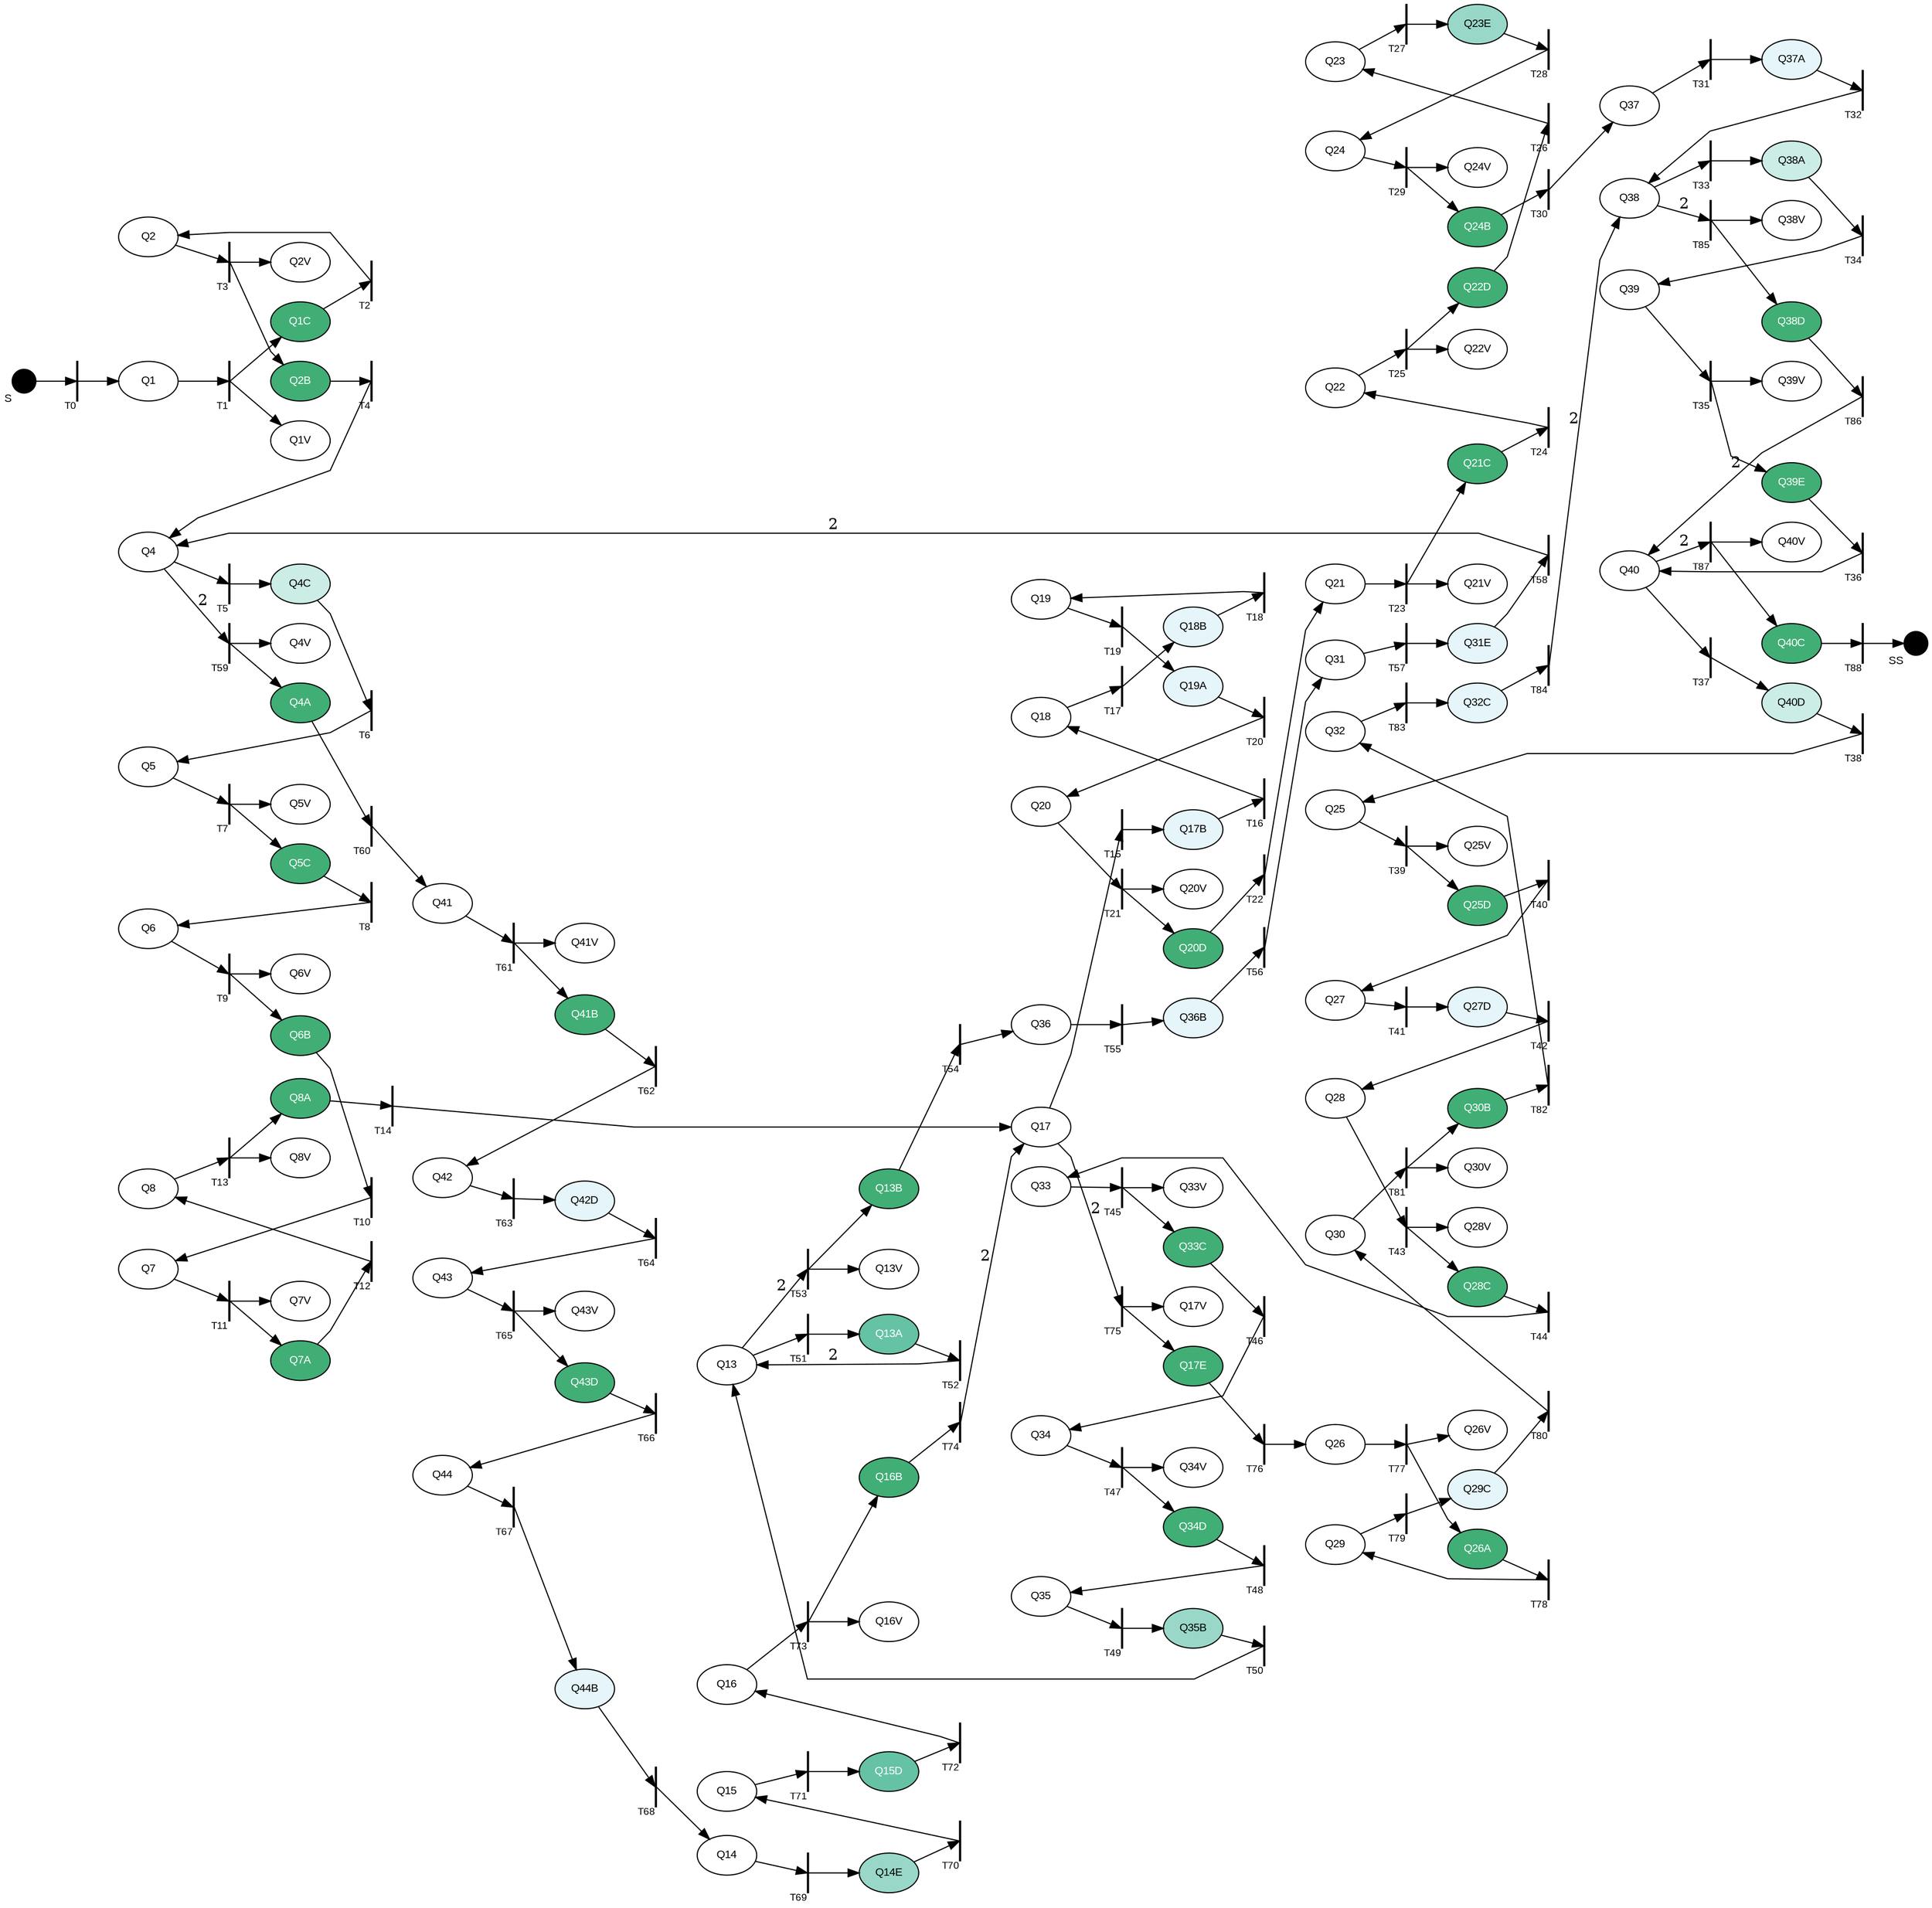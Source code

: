 digraph G { rankdir=LR; splines=polyline;
node[style=filled; fontsize=10; fontname=Arial; fontcolor=black; fillcolor=white; colorscheme=bugn9];
"S"[fillcolor=black; shape=point; width=0.3; xlabel="S";];"Q1"[colorscheme="reds5"; fillcolor=white; ]; "Q1C"[fillcolor=6; fontcolor=white;]; "Q2"[colorscheme="reds5"; fillcolor=white; ]; "Q2B"[fillcolor=6; fontcolor=white;]; "Q4"[colorscheme="reds5"; fillcolor=white; fontcolor=black;]; "Q4C"[fillcolor=3; ]; "Q5"[colorscheme="reds5"; fillcolor=white; ]; "Q5C"[fillcolor=6; fontcolor=white;]; "Q6"[colorscheme="reds5"; fillcolor=white; ]; "Q6B"[fillcolor=6; fontcolor=white;]; "Q7"[colorscheme="reds5"; fillcolor=white; ]; "Q7A"[fillcolor=6; fontcolor=white;]; "Q8"[colorscheme="reds5"; fillcolor=white; ]; "Q8A"[fillcolor=6; fontcolor=white;]; "Q17"[colorscheme="reds5"; fillcolor=white; fontcolor=black;]; "Q17B"[fillcolor=2; ]; "Q18"[colorscheme="reds5"; fillcolor=white; ]; "Q18B"[fillcolor=2; ]; "Q19"[colorscheme="reds5"; fillcolor=white; ]; "Q19A"[fillcolor=2; ]; "Q20"[colorscheme="reds5"; fillcolor=white; ]; "Q20D"[fillcolor=6; fontcolor=white;]; "Q21"[colorscheme="reds5"; fillcolor=white; ]; "Q21C"[fillcolor=6; fontcolor=white;]; "Q22"[colorscheme="reds5"; fillcolor=white; ]; "Q22D"[fillcolor=6; fontcolor=white;]; "Q23"[colorscheme="reds5"; fillcolor=white; ]; "Q23E"[fillcolor=4; ]; "Q24"[colorscheme="reds5"; fillcolor=white; ]; "Q24B"[fillcolor=6; fontcolor=white;]; "Q37"[colorscheme="reds5"; fillcolor=white; ]; "Q37A"[fillcolor=2; ]; "Q38"[colorscheme="reds5"; fillcolor=white; fontcolor=black;]; "Q38A"[fillcolor=3; ]; "Q39"[colorscheme="reds5"; fillcolor=white; ]; "Q39E"[fillcolor=6; fontcolor=white;]; "Q40"[colorscheme="reds5"; fillcolor=white; fontcolor=black;]; "Q40D"[fillcolor=3; ]; "Q25"[colorscheme="reds5"; fillcolor=white; ]; "Q25D"[fillcolor=6; fontcolor=white;]; "Q27"[colorscheme="reds5"; fillcolor=white; ]; "Q27D"[fillcolor=2; ]; "Q28"[colorscheme="reds5"; fillcolor=white; ]; "Q28C"[fillcolor=6; fontcolor=white;]; "Q33"[colorscheme="reds5"; fillcolor=white; ]; "Q33C"[fillcolor=6; fontcolor=white;]; "Q34"[colorscheme="reds5"; fillcolor=white; ]; "Q34D"[fillcolor=6; fontcolor=white;]; "Q35"[colorscheme="reds5"; fillcolor=white; ]; "Q35B"[fillcolor=4; ]; "Q13"[colorscheme="reds5"; fillcolor=white; fontcolor=black;]; "Q13A"[fillcolor=5; fontcolor=white;]; "Q13B"[fillcolor=6; fontcolor=white;]; "Q36"[colorscheme="reds5"; fillcolor=white; ]; "Q36B"[fillcolor=2; ]; "Q31"[colorscheme="reds5"; fillcolor=white; ]; "Q31E"[fillcolor=2; ]; "Q4A"[fillcolor=6; fontcolor=white;]; "Q41"[colorscheme="reds5"; fillcolor=white; ]; "Q41B"[fillcolor=6; fontcolor=white;]; "Q42"[colorscheme="reds5"; fillcolor=white; ]; "Q42D"[fillcolor=2; ]; "Q43"[colorscheme="reds5"; fillcolor=white; ]; "Q43D"[fillcolor=6; fontcolor=white;]; "Q44"[colorscheme="reds5"; fillcolor=white; ]; "Q44B"[fillcolor=2; ]; "Q14"[colorscheme="reds5"; fillcolor=white; ]; "Q14E"[fillcolor=4; ]; "Q15"[colorscheme="reds5"; fillcolor=white; ]; "Q15D"[fillcolor=5; fontcolor=white;]; "Q16"[colorscheme="reds5"; fillcolor=white; ]; "Q16B"[fillcolor=6; fontcolor=white;]; "Q17E"[fillcolor=6; fontcolor=white;]; "Q26"[colorscheme="reds5"; fillcolor=white; ]; "Q26A"[fillcolor=6; fontcolor=white;]; "Q29"[colorscheme="reds5"; fillcolor=white; ]; "Q29C"[fillcolor=2; ]; "Q30"[colorscheme="reds5"; fillcolor=white; ]; "Q30B"[fillcolor=6; fontcolor=white;]; "Q32"[colorscheme="reds5"; fillcolor=white; ]; "Q32C"[fillcolor=2; ]; "Q38D"[fillcolor=6; fontcolor=white;]; "Q40C"[fillcolor=6; fontcolor=white;]; "SS"[fillcolor=black; shape=point; width=0.3; xlabel="SS";];"T0"[fillcolor=black; shape=box; label=""; width=0.01; fontsize=9; xlabel="T0"]; "T1"[fillcolor=black; shape=box; label=""; width=0.01; fontsize=9; xlabel="T1"]; "T2"[fillcolor=black; shape=box; label=""; width=0.01; fontsize=9; xlabel="T2"]; "T3"[fillcolor=black; shape=box; label=""; width=0.01; fontsize=9; xlabel="T3"]; "T4"[fillcolor=black; shape=box; label=""; width=0.01; fontsize=9; xlabel="T4"]; "T5"[fillcolor=black; shape=box; label=""; width=0.01; fontsize=9; xlabel="T5"]; "T6"[fillcolor=black; shape=box; label=""; width=0.01; fontsize=9; xlabel="T6"]; "T7"[fillcolor=black; shape=box; label=""; width=0.01; fontsize=9; xlabel="T7"]; "T8"[fillcolor=black; shape=box; label=""; width=0.01; fontsize=9; xlabel="T8"]; "T9"[fillcolor=black; shape=box; label=""; width=0.01; fontsize=9; xlabel="T9"]; "T10"[fillcolor=black; shape=box; label=""; width=0.01; fontsize=9; xlabel="T10"]; "T11"[fillcolor=black; shape=box; label=""; width=0.01; fontsize=9; xlabel="T11"]; "T12"[fillcolor=black; shape=box; label=""; width=0.01; fontsize=9; xlabel="T12"]; "T13"[fillcolor=black; shape=box; label=""; width=0.01; fontsize=9; xlabel="T13"]; "T14"[fillcolor=black; shape=box; label=""; width=0.01; fontsize=9; xlabel="T14"]; "T15"[fillcolor=black; shape=box; label=""; width=0.01; fontsize=9; xlabel="T15"]; "T16"[fillcolor=black; shape=box; label=""; width=0.01; fontsize=9; xlabel="T16"]; "T17"[fillcolor=black; shape=box; label=""; width=0.01; fontsize=9; xlabel="T17"]; "T18"[fillcolor=black; shape=box; label=""; width=0.01; fontsize=9; xlabel="T18"]; "T19"[fillcolor=black; shape=box; label=""; width=0.01; fontsize=9; xlabel="T19"]; "T20"[fillcolor=black; shape=box; label=""; width=0.01; fontsize=9; xlabel="T20"]; "T21"[fillcolor=black; shape=box; label=""; width=0.01; fontsize=9; xlabel="T21"]; "T22"[fillcolor=black; shape=box; label=""; width=0.01; fontsize=9; xlabel="T22"]; "T23"[fillcolor=black; shape=box; label=""; width=0.01; fontsize=9; xlabel="T23"]; "T24"[fillcolor=black; shape=box; label=""; width=0.01; fontsize=9; xlabel="T24"]; "T25"[fillcolor=black; shape=box; label=""; width=0.01; fontsize=9; xlabel="T25"]; "T26"[fillcolor=black; shape=box; label=""; width=0.01; fontsize=9; xlabel="T26"]; "T27"[fillcolor=black; shape=box; label=""; width=0.01; fontsize=9; xlabel="T27"]; "T28"[fillcolor=black; shape=box; label=""; width=0.01; fontsize=9; xlabel="T28"]; "T29"[fillcolor=black; shape=box; label=""; width=0.01; fontsize=9; xlabel="T29"]; "T30"[fillcolor=black; shape=box; label=""; width=0.01; fontsize=9; xlabel="T30"]; "T31"[fillcolor=black; shape=box; label=""; width=0.01; fontsize=9; xlabel="T31"]; "T32"[fillcolor=black; shape=box; label=""; width=0.01; fontsize=9; xlabel="T32"]; "T33"[fillcolor=black; shape=box; label=""; width=0.01; fontsize=9; xlabel="T33"]; "T34"[fillcolor=black; shape=box; label=""; width=0.01; fontsize=9; xlabel="T34"]; "T35"[fillcolor=black; shape=box; label=""; width=0.01; fontsize=9; xlabel="T35"]; "T36"[fillcolor=black; shape=box; label=""; width=0.01; fontsize=9; xlabel="T36"]; "T37"[fillcolor=black; shape=box; label=""; width=0.01; fontsize=9; xlabel="T37"]; "T38"[fillcolor=black; shape=box; label=""; width=0.01; fontsize=9; xlabel="T38"]; "T39"[fillcolor=black; shape=box; label=""; width=0.01; fontsize=9; xlabel="T39"]; "T40"[fillcolor=black; shape=box; label=""; width=0.01; fontsize=9; xlabel="T40"]; "T41"[fillcolor=black; shape=box; label=""; width=0.01; fontsize=9; xlabel="T41"]; "T42"[fillcolor=black; shape=box; label=""; width=0.01; fontsize=9; xlabel="T42"]; "T43"[fillcolor=black; shape=box; label=""; width=0.01; fontsize=9; xlabel="T43"]; "T44"[fillcolor=black; shape=box; label=""; width=0.01; fontsize=9; xlabel="T44"]; "T45"[fillcolor=black; shape=box; label=""; width=0.01; fontsize=9; xlabel="T45"]; "T46"[fillcolor=black; shape=box; label=""; width=0.01; fontsize=9; xlabel="T46"]; "T47"[fillcolor=black; shape=box; label=""; width=0.01; fontsize=9; xlabel="T47"]; "T48"[fillcolor=black; shape=box; label=""; width=0.01; fontsize=9; xlabel="T48"]; "T49"[fillcolor=black; shape=box; label=""; width=0.01; fontsize=9; xlabel="T49"]; "T50"[fillcolor=black; shape=box; label=""; width=0.01; fontsize=9; xlabel="T50"]; "T51"[fillcolor=black; shape=box; label=""; width=0.01; fontsize=9; xlabel="T51"]; "T52"[fillcolor=black; shape=box; label=""; width=0.01; fontsize=9; xlabel="T52"]; "T53"[fillcolor=black; shape=box; label=""; width=0.01; fontsize=9; xlabel="T53"]; "T54"[fillcolor=black; shape=box; label=""; width=0.01; fontsize=9; xlabel="T54"]; "T55"[fillcolor=black; shape=box; label=""; width=0.01; fontsize=9; xlabel="T55"]; "T56"[fillcolor=black; shape=box; label=""; width=0.01; fontsize=9; xlabel="T56"]; "T57"[fillcolor=black; shape=box; label=""; width=0.01; fontsize=9; xlabel="T57"]; "T58"[fillcolor=black; shape=box; label=""; width=0.01; fontsize=9; xlabel="T58"]; "T59"[fillcolor=black; shape=box; label=""; width=0.01; fontsize=9; xlabel="T59"]; "T60"[fillcolor=black; shape=box; label=""; width=0.01; fontsize=9; xlabel="T60"]; "T61"[fillcolor=black; shape=box; label=""; width=0.01; fontsize=9; xlabel="T61"]; "T62"[fillcolor=black; shape=box; label=""; width=0.01; fontsize=9; xlabel="T62"]; "T63"[fillcolor=black; shape=box; label=""; width=0.01; fontsize=9; xlabel="T63"]; "T64"[fillcolor=black; shape=box; label=""; width=0.01; fontsize=9; xlabel="T64"]; "T65"[fillcolor=black; shape=box; label=""; width=0.01; fontsize=9; xlabel="T65"]; "T66"[fillcolor=black; shape=box; label=""; width=0.01; fontsize=9; xlabel="T66"]; "T67"[fillcolor=black; shape=box; label=""; width=0.01; fontsize=9; xlabel="T67"]; "T68"[fillcolor=black; shape=box; label=""; width=0.01; fontsize=9; xlabel="T68"]; "T69"[fillcolor=black; shape=box; label=""; width=0.01; fontsize=9; xlabel="T69"]; "T70"[fillcolor=black; shape=box; label=""; width=0.01; fontsize=9; xlabel="T70"]; "T71"[fillcolor=black; shape=box; label=""; width=0.01; fontsize=9; xlabel="T71"]; "T72"[fillcolor=black; shape=box; label=""; width=0.01; fontsize=9; xlabel="T72"]; "T73"[fillcolor=black; shape=box; label=""; width=0.01; fontsize=9; xlabel="T73"]; "T74"[fillcolor=black; shape=box; label=""; width=0.01; fontsize=9; xlabel="T74"]; "T75"[fillcolor=black; shape=box; label=""; width=0.01; fontsize=9; xlabel="T75"]; "T76"[fillcolor=black; shape=box; label=""; width=0.01; fontsize=9; xlabel="T76"]; "T77"[fillcolor=black; shape=box; label=""; width=0.01; fontsize=9; xlabel="T77"]; "T78"[fillcolor=black; shape=box; label=""; width=0.01; fontsize=9; xlabel="T78"]; "T79"[fillcolor=black; shape=box; label=""; width=0.01; fontsize=9; xlabel="T79"]; "T80"[fillcolor=black; shape=box; label=""; width=0.01; fontsize=9; xlabel="T80"]; "T81"[fillcolor=black; shape=box; label=""; width=0.01; fontsize=9; xlabel="T81"]; "T82"[fillcolor=black; shape=box; label=""; width=0.01; fontsize=9; xlabel="T82"]; "T83"[fillcolor=black; shape=box; label=""; width=0.01; fontsize=9; xlabel="T83"]; "T84"[fillcolor=black; shape=box; label=""; width=0.01; fontsize=9; xlabel="T84"]; "T85"[fillcolor=black; shape=box; label=""; width=0.01; fontsize=9; xlabel="T85"]; "T86"[fillcolor=black; shape=box; label=""; width=0.01; fontsize=9; xlabel="T86"]; "T87"[fillcolor=black; shape=box; label=""; width=0.01; fontsize=9; xlabel="T87"]; "T88"[fillcolor=black; shape=box; label=""; width=0.01; fontsize=9; xlabel="T88"]; {rank=same; "Q1"; "Q2"; "Q4"; "Q5"; "Q6"; "Q7"; "Q8"; }{rank=same; "Q17"; "Q18"; "Q19"; "Q20"; }{rank=same; "Q21"; "Q22"; "Q23"; "Q24"; }{rank=same; "Q37"; "Q38"; "Q39"; "Q40"; }{rank=same; "Q25"; "Q27"; "Q28"; "Q31"; "Q26"; "Q29"; "Q30"; "Q32"; }{rank=same; "Q33"; "Q34"; "Q35"; "Q36"; }{rank=same; "Q13"; "Q14"; "Q15"; "Q16"; }{rank=same; "Q41"; "Q42"; "Q43"; "Q44"; }"S"->"T0" "T0"->"Q1" "Q1"->"T1" "T1"->"Q1C" "T1"->"Q1V" "Q1C"->"T2" "T2"->"Q2" "Q2"->"T3" "T3"->"Q2B" "T3"->"Q2V" "Q2B"->"T4" "T4"->"Q4" "Q4"->"T5" "T5"->"Q4C" "Q4C"->"T6" "T6"->"Q5" "Q5"->"T7" "T7"->"Q5C" "T7"->"Q5V" "Q5C"->"T8" "T8"->"Q6" "Q6"->"T9" "T9"->"Q6B" "T9"->"Q6V" "Q6B"->"T10" "T10"->"Q7" "Q7"->"T11" "T11"->"Q7A" "T11"->"Q7V" "Q7A"->"T12" "T12"->"Q8" "Q8"->"T13" "T13"->"Q8A" "T13"->"Q8V" "Q8A"->"T14" "T14"->"Q17" "Q17"->"T15" "T15"->"Q17B" "Q17B"->"T16" "T16"->"Q18" "Q18"->"T17" "T17"->"Q18B" "Q18B"->"T18" "T18"->"Q19" "Q19"->"T19" "T19"->"Q19A" "Q19A"->"T20" "T20"->"Q20" "Q20"->"T21" "T21"->"Q20D" "T21"->"Q20V" "Q20D"->"T22" "T22"->"Q21" "Q21"->"T23" "T23"->"Q21C" "T23"->"Q21V" "Q21C"->"T24" "T24"->"Q22" "Q22"->"T25" "T25"->"Q22D" "T25"->"Q22V" "Q22D"->"T26" "T26"->"Q23" "Q23"->"T27" "T27"->"Q23E" "Q23E"->"T28" "T28"->"Q24" "Q24"->"T29" "T29"->"Q24B" "T29"->"Q24V" "Q24B"->"T30" "T30"->"Q37" "Q37"->"T31" "T31"->"Q37A" "Q37A"->"T32" "T32"->"Q38" "Q38"->"T33" "T33"->"Q38A" "Q38A"->"T34" "T34"->"Q39" "Q39"->"T35" "T35"->"Q39E" "T35"->"Q39V" "Q39E"->"T36" "T36"->"Q40" "Q40"->"T37" "T37"->"Q40D" "Q40D"->"T38" "T38"->"Q25" "Q25"->"T39" "T39"->"Q25D" "T39"->"Q25V" "Q25D"->"T40" "T40"->"Q27" "Q27"->"T41" "T41"->"Q27D" "Q27D"->"T42" "T42"->"Q28" "Q28"->"T43" "T43"->"Q28C" "T43"->"Q28V" "Q28C"->"T44" "T44"->"Q33" "Q33"->"T45" "T45"->"Q33C" "T45"->"Q33V" "Q33C"->"T46" "T46"->"Q34" "Q34"->"T47" "T47"->"Q34D" "T47"->"Q34V" "Q34D"->"T48" "T48"->"Q35" "Q35"->"T49" "T49"->"Q35B" "Q35B"->"T50" "T50"->"Q13" "Q13"->"T51" "T51"->"Q13A" "Q13A"->"T52" "T52"->"Q13"[label="2";]; "Q13"->"T53"[label="2";]; "T53"->"Q13B" "T53"->"Q13V" "Q13B"->"T54" "T54"->"Q36" "Q36"->"T55" "T55"->"Q36B" "Q36B"->"T56" "T56"->"Q31" "Q31"->"T57" "T57"->"Q31E" "Q31E"->"T58" "T58"->"Q4"[label="2";]; "Q4"->"T59"[label="2";]; "T59"->"Q4A" "T59"->"Q4V" "Q4A"->"T60" "T60"->"Q41" "Q41"->"T61" "T61"->"Q41B" "T61"->"Q41V" "Q41B"->"T62" "T62"->"Q42" "Q42"->"T63" "T63"->"Q42D" "Q42D"->"T64" "T64"->"Q43" "Q43"->"T65" "T65"->"Q43D" "T65"->"Q43V" "Q43D"->"T66" "T66"->"Q44" "Q44"->"T67" "T67"->"Q44B" "Q44B"->"T68" "T68"->"Q14" "Q14"->"T69" "T69"->"Q14E" "Q14E"->"T70" "T70"->"Q15" "Q15"->"T71" "T71"->"Q15D" "Q15D"->"T72" "T72"->"Q16" "Q16"->"T73" "T73"->"Q16B" "T73"->"Q16V" "Q16B"->"T74" "T74"->"Q17"[label="2";]; "Q17"->"T75"[label="2";]; "T75"->"Q17E" "T75"->"Q17V" "Q17E"->"T76" "T76"->"Q26" "Q26"->"T77" "T77"->"Q26A" "T77"->"Q26V" "Q26A"->"T78" "T78"->"Q29" "Q29"->"T79" "T79"->"Q29C" "Q29C"->"T80" "T80"->"Q30" "Q30"->"T81" "T81"->"Q30B" "T81"->"Q30V" "Q30B"->"T82" "T82"->"Q32" "Q32"->"T83" "T83"->"Q32C" "Q32C"->"T84" "T84"->"Q38"[label="2";]; "Q38"->"T85"[label="2";]; "T85"->"Q38D" "T85"->"Q38V" "Q38D"->"T86" "T86"->"Q40"[label="2";]; "Q40"->"T87"[label="2";]; "T87"->"Q40C" "T87"->"Q40V" "Q40C"->"T88" "T88"->"SS" }